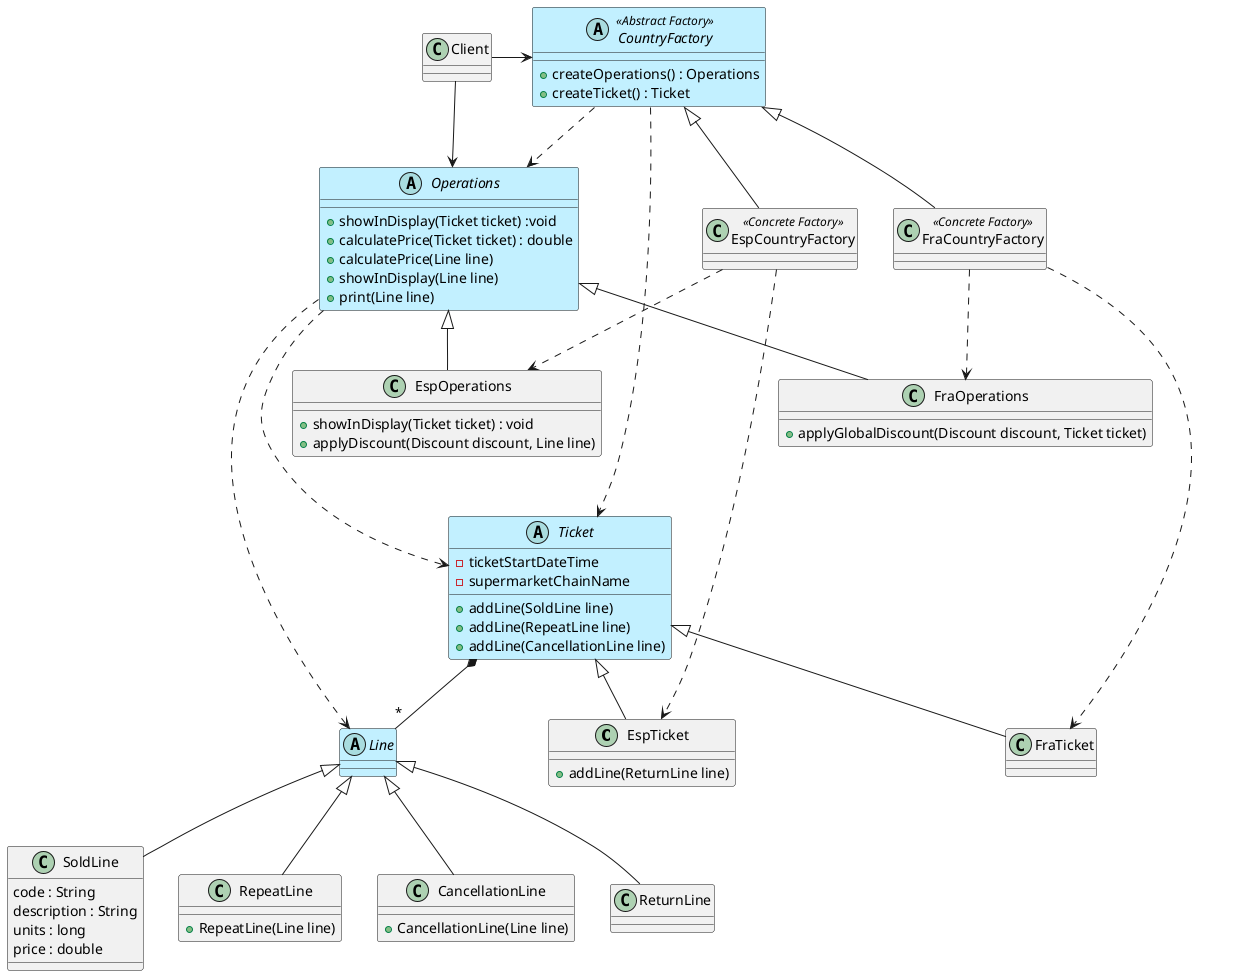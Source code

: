 @startuml
class EspTicket  {
    + addLine(ReturnLine line)
}
class FraTicket

abstract Ticket #APPLICATION {
    - ticketStartDateTime
    - supermarketChainName
    + addLine(SoldLine line)
    + addLine(RepeatLine line)
    + addLine(CancellationLine line)
}

abstract Line #APPLICATION {
}
class SoldLine {
    code : String
    description : String
    units : long
    price : double
}
class RepeatLine {
    + RepeatLine(Line line)
}
class CancellationLine {
    + CancellationLine(Line line)
}
class ReturnLine

abstract CountryFactory <<Abstract Factory>> #APPLICATION{
    + createOperations() : Operations
    + createTicket() : Ticket
}
class EspCountryFactory <<Concrete Factory>>
class FraCountryFactory <<Concrete Factory>>
abstract Operations #APPLICATION {
    + showInDisplay(Ticket ticket) :void
    + calculatePrice(Ticket ticket) : double
    + calculatePrice(Line line)
    + showInDisplay(Line line)
    + print(Line line)
}
class EspOperations {
    + showInDisplay(Ticket ticket) : void
    + applyDiscount(Discount discount, Line line)
}
class FraOperations {
    + applyGlobalDiscount(Discount discount, Ticket ticket)
}


'-----------------------------------------------

Ticket *-- "*" Line

EspTicket -up-|> Ticket
FraTicket -up-|> Ticket

SoldLine -up-|> Line
RepeatLine -up-|> Line
CancellationLine -up-|> Line
ReturnLine -up-|> Line

EspCountryFactory -up-|> CountryFactory
FraCountryFactory -up-|> CountryFactory

EspOperations -up-|> Operations
FraOperations -up-|> Operations

CountryFactory ..> Operations
CountryFactory ..> Ticket
Operations ...> Ticket
Operations ..> Line
EspCountryFactory ..> EspOperations
EspCountryFactory ..> EspTicket
FraCountryFactory ..> FraOperations
FraCountryFactory ..> FraTicket

Client -right-> CountryFactory
Client --> Operations
@enduml

